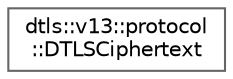digraph "Graphical Class Hierarchy"
{
 // LATEX_PDF_SIZE
  bgcolor="transparent";
  edge [fontname=Helvetica,fontsize=10,labelfontname=Helvetica,labelfontsize=10];
  node [fontname=Helvetica,fontsize=10,shape=box,height=0.2,width=0.4];
  rankdir="LR";
  Node0 [id="Node000000",label="dtls::v13::protocol\l::DTLSCiphertext",height=0.2,width=0.4,color="grey40", fillcolor="white", style="filled",URL="$structdtls_1_1v13_1_1protocol_1_1DTLSCiphertext.html",tooltip="DTLSCiphertext structure as specified in RFC 9147 Section 4.1.2."];
}
